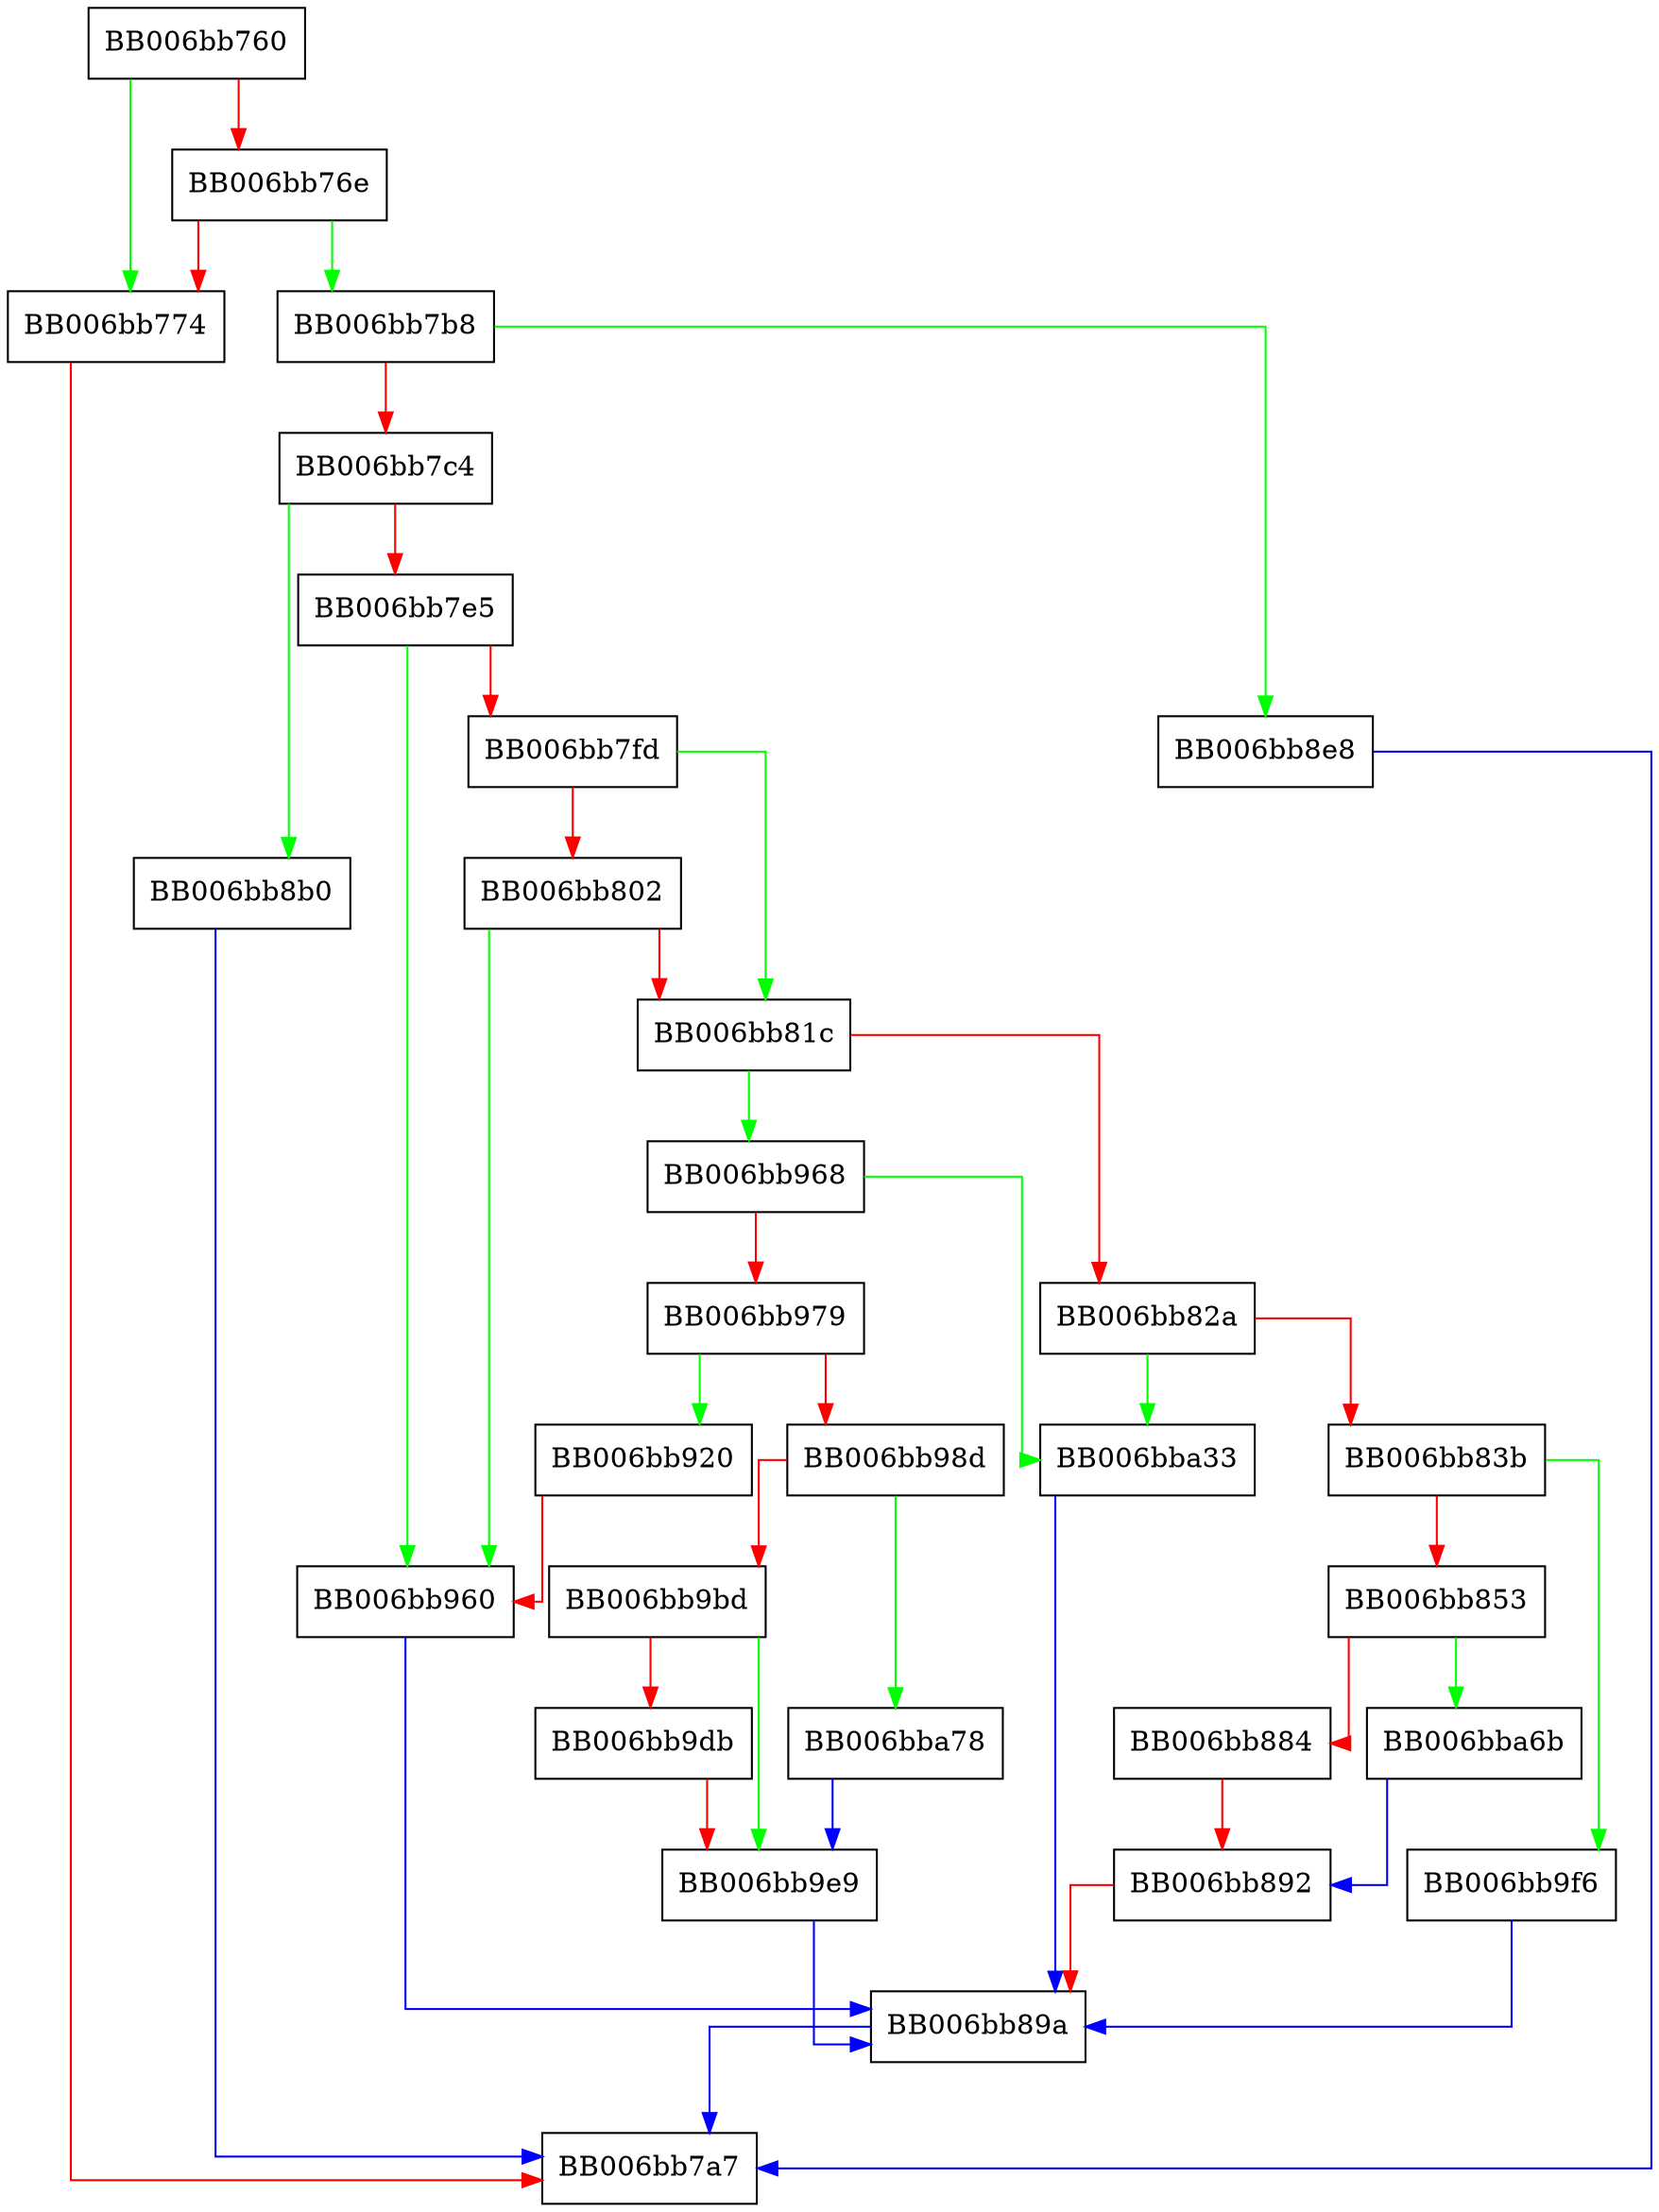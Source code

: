 digraph dhx_to_PrivateKeyInfo_der_encode {
  node [shape="box"];
  graph [splines=ortho];
  BB006bb760 -> BB006bb774 [color="green"];
  BB006bb760 -> BB006bb76e [color="red"];
  BB006bb76e -> BB006bb7b8 [color="green"];
  BB006bb76e -> BB006bb774 [color="red"];
  BB006bb774 -> BB006bb7a7 [color="red"];
  BB006bb7b8 -> BB006bb8e8 [color="green"];
  BB006bb7b8 -> BB006bb7c4 [color="red"];
  BB006bb7c4 -> BB006bb8b0 [color="green"];
  BB006bb7c4 -> BB006bb7e5 [color="red"];
  BB006bb7e5 -> BB006bb960 [color="green"];
  BB006bb7e5 -> BB006bb7fd [color="red"];
  BB006bb7fd -> BB006bb81c [color="green"];
  BB006bb7fd -> BB006bb802 [color="red"];
  BB006bb802 -> BB006bb960 [color="green"];
  BB006bb802 -> BB006bb81c [color="red"];
  BB006bb81c -> BB006bb968 [color="green"];
  BB006bb81c -> BB006bb82a [color="red"];
  BB006bb82a -> BB006bba33 [color="green"];
  BB006bb82a -> BB006bb83b [color="red"];
  BB006bb83b -> BB006bb9f6 [color="green"];
  BB006bb83b -> BB006bb853 [color="red"];
  BB006bb853 -> BB006bba6b [color="green"];
  BB006bb853 -> BB006bb884 [color="red"];
  BB006bb884 -> BB006bb892 [color="red"];
  BB006bb892 -> BB006bb89a [color="red"];
  BB006bb89a -> BB006bb7a7 [color="blue"];
  BB006bb8b0 -> BB006bb7a7 [color="blue"];
  BB006bb8e8 -> BB006bb7a7 [color="blue"];
  BB006bb920 -> BB006bb960 [color="red"];
  BB006bb960 -> BB006bb89a [color="blue"];
  BB006bb968 -> BB006bba33 [color="green"];
  BB006bb968 -> BB006bb979 [color="red"];
  BB006bb979 -> BB006bb920 [color="green"];
  BB006bb979 -> BB006bb98d [color="red"];
  BB006bb98d -> BB006bba78 [color="green"];
  BB006bb98d -> BB006bb9bd [color="red"];
  BB006bb9bd -> BB006bb9e9 [color="green"];
  BB006bb9bd -> BB006bb9db [color="red"];
  BB006bb9db -> BB006bb9e9 [color="red"];
  BB006bb9e9 -> BB006bb89a [color="blue"];
  BB006bb9f6 -> BB006bb89a [color="blue"];
  BB006bba33 -> BB006bb89a [color="blue"];
  BB006bba6b -> BB006bb892 [color="blue"];
  BB006bba78 -> BB006bb9e9 [color="blue"];
}